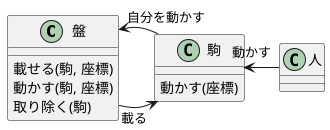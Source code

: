 @startuml

class 盤{
載せる(駒, 座標)
動かす(駒, 座標)
取り除く(駒)
}
class 駒{
動かす(座標)
}
盤 -> "載る" 駒
駒 -left-> "自分を動かす" 盤
人 -left-> "動かす" 駒
@enduml